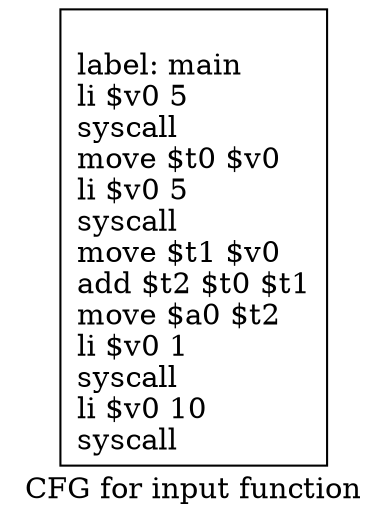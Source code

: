 digraph "CFG for input function" {
size = "16,16";
label = "CFG for input function";
1 [shape=record,label="\llabel: main\lli $v0 5\lsyscall\lmove $t0 $v0\lli $v0 5\lsyscall\lmove $t1 $v0\ladd $t2 $t0 $t1\lmove $a0 $t2\lli $v0 1\lsyscall\lli $v0 10\lsyscall\l"];
}